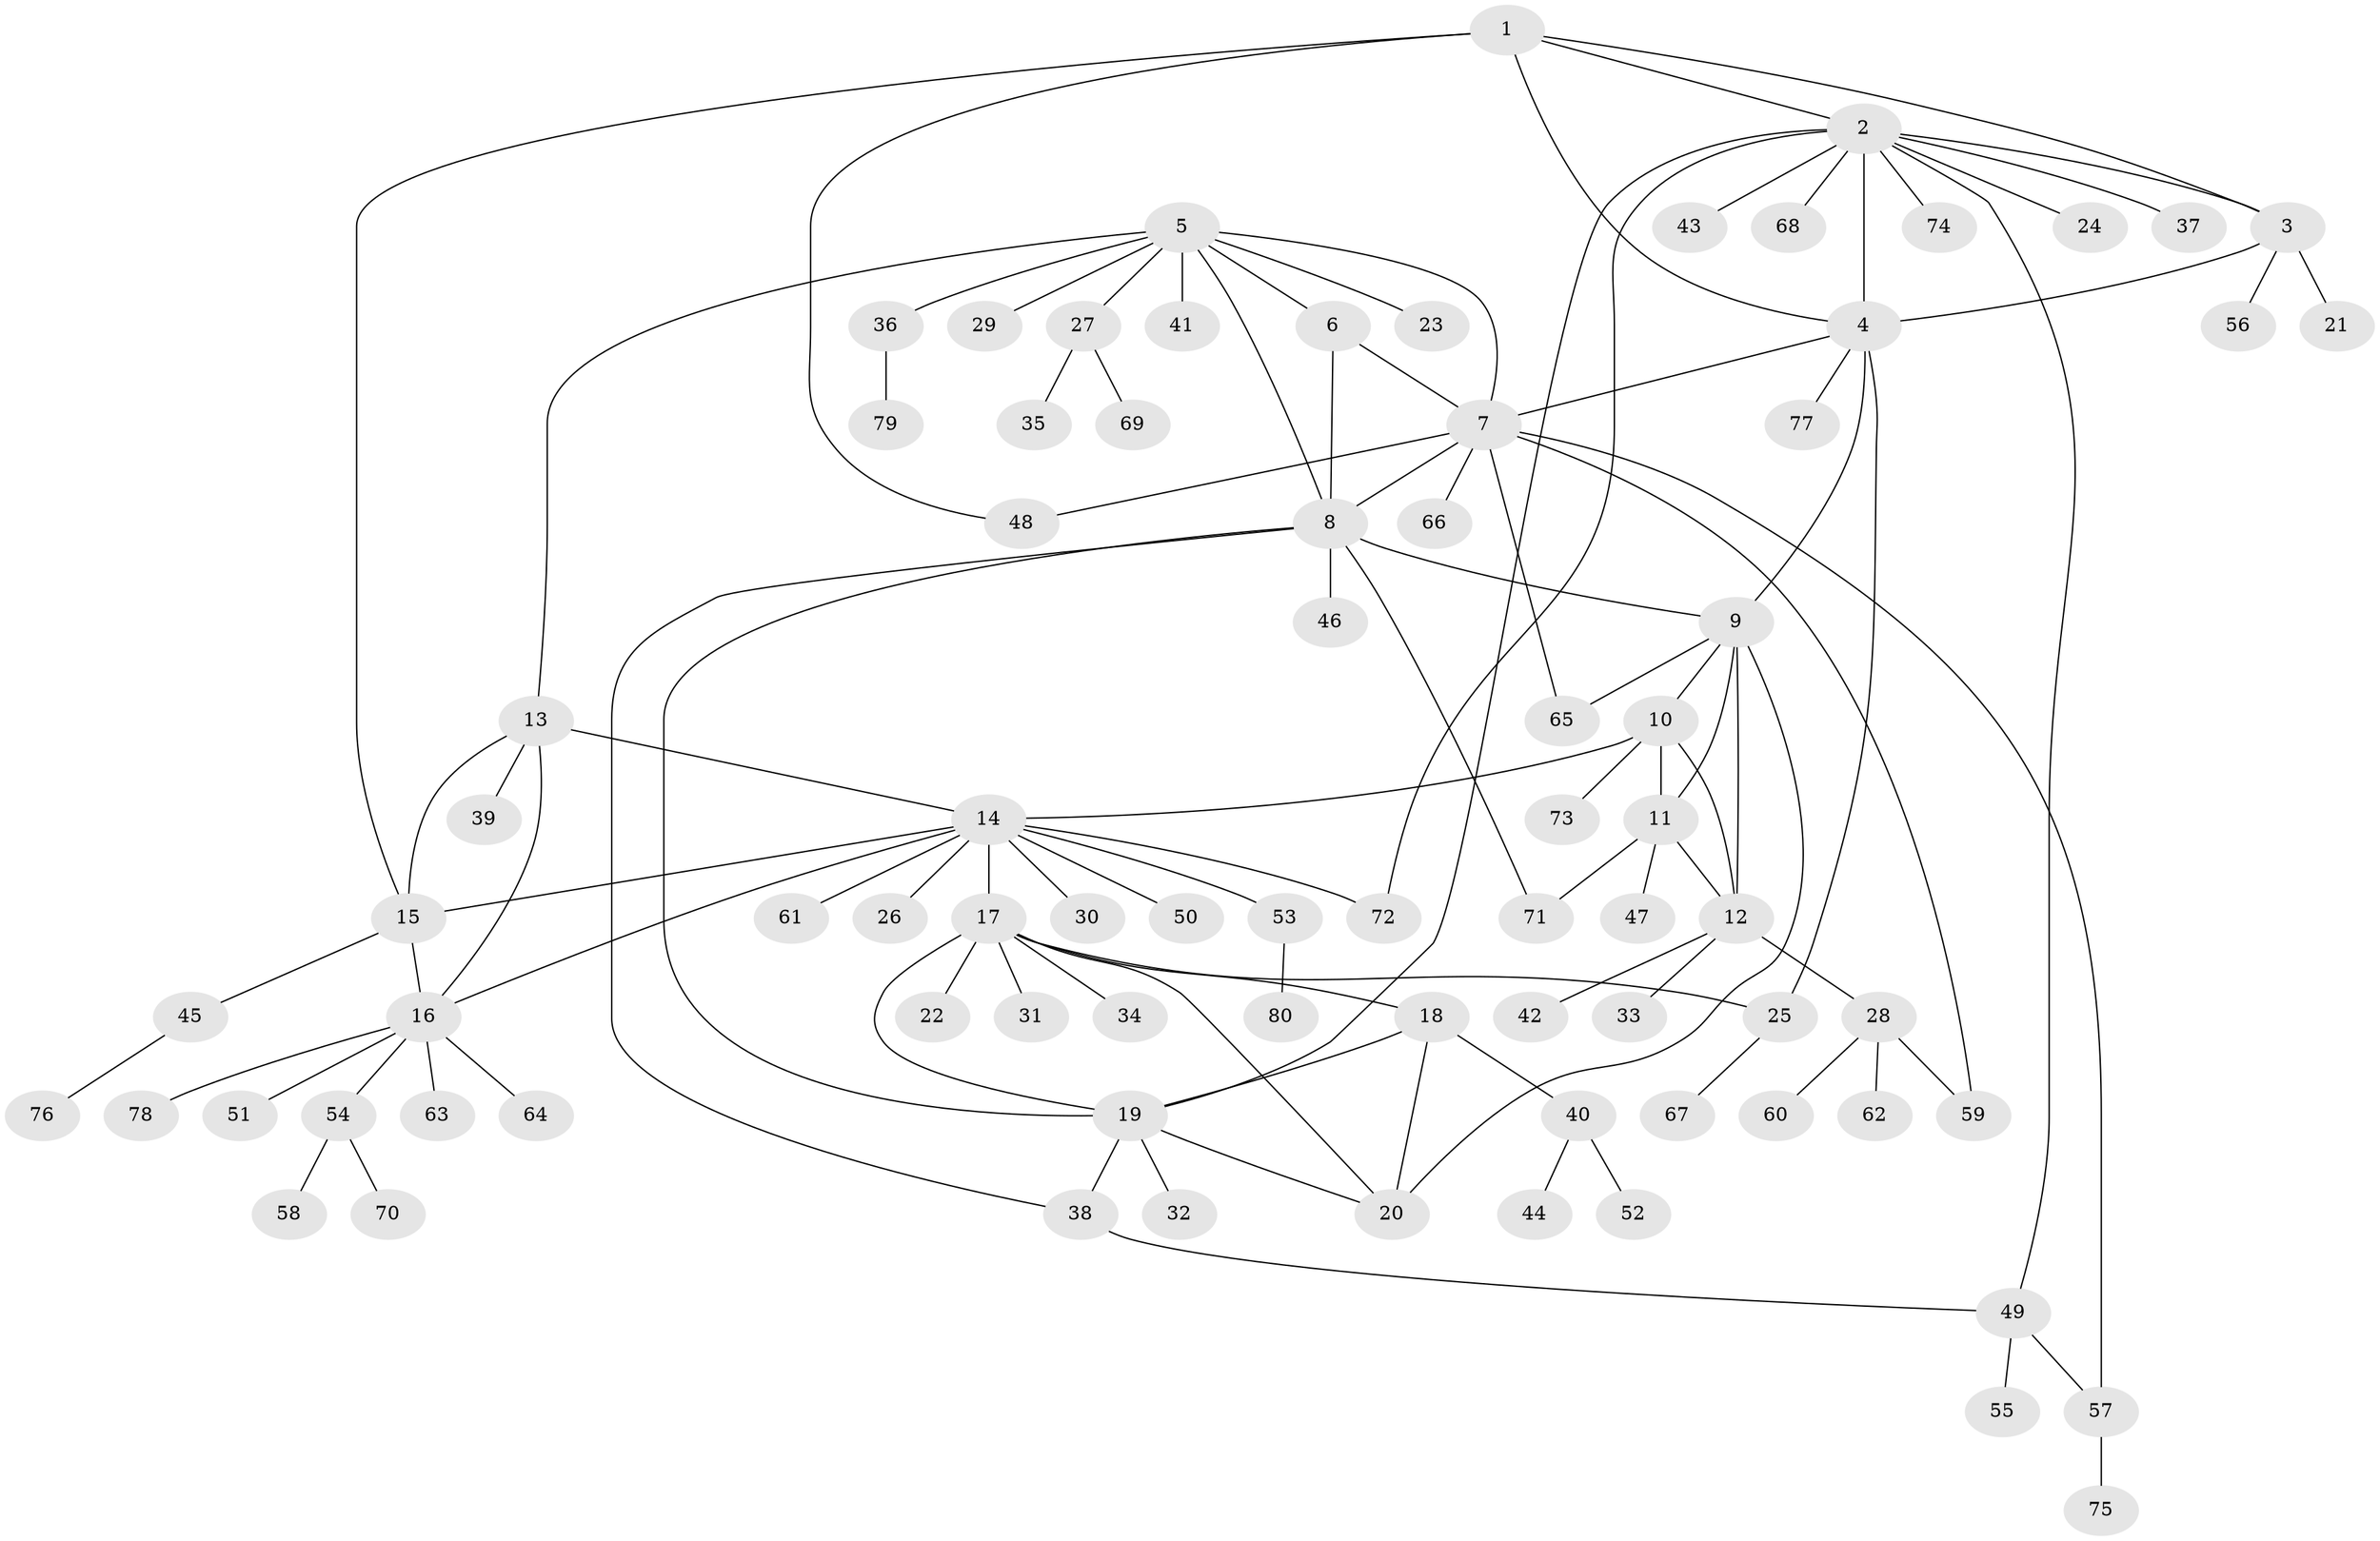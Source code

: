 // Generated by graph-tools (version 1.1) at 2025/16/03/09/25 04:16:08]
// undirected, 80 vertices, 109 edges
graph export_dot {
graph [start="1"]
  node [color=gray90,style=filled];
  1;
  2;
  3;
  4;
  5;
  6;
  7;
  8;
  9;
  10;
  11;
  12;
  13;
  14;
  15;
  16;
  17;
  18;
  19;
  20;
  21;
  22;
  23;
  24;
  25;
  26;
  27;
  28;
  29;
  30;
  31;
  32;
  33;
  34;
  35;
  36;
  37;
  38;
  39;
  40;
  41;
  42;
  43;
  44;
  45;
  46;
  47;
  48;
  49;
  50;
  51;
  52;
  53;
  54;
  55;
  56;
  57;
  58;
  59;
  60;
  61;
  62;
  63;
  64;
  65;
  66;
  67;
  68;
  69;
  70;
  71;
  72;
  73;
  74;
  75;
  76;
  77;
  78;
  79;
  80;
  1 -- 2;
  1 -- 3;
  1 -- 4;
  1 -- 15;
  1 -- 48;
  2 -- 3;
  2 -- 4;
  2 -- 19;
  2 -- 24;
  2 -- 37;
  2 -- 43;
  2 -- 49;
  2 -- 68;
  2 -- 72;
  2 -- 74;
  3 -- 4;
  3 -- 21;
  3 -- 56;
  4 -- 7;
  4 -- 9;
  4 -- 25;
  4 -- 77;
  5 -- 6;
  5 -- 7;
  5 -- 8;
  5 -- 13;
  5 -- 23;
  5 -- 27;
  5 -- 29;
  5 -- 36;
  5 -- 41;
  6 -- 7;
  6 -- 8;
  7 -- 8;
  7 -- 48;
  7 -- 57;
  7 -- 59;
  7 -- 65;
  7 -- 66;
  8 -- 9;
  8 -- 19;
  8 -- 38;
  8 -- 46;
  8 -- 71;
  9 -- 10;
  9 -- 11;
  9 -- 12;
  9 -- 20;
  9 -- 65;
  10 -- 11;
  10 -- 12;
  10 -- 14;
  10 -- 73;
  11 -- 12;
  11 -- 47;
  11 -- 71;
  12 -- 28;
  12 -- 33;
  12 -- 42;
  13 -- 14;
  13 -- 15;
  13 -- 16;
  13 -- 39;
  14 -- 15;
  14 -- 16;
  14 -- 17;
  14 -- 26;
  14 -- 30;
  14 -- 50;
  14 -- 53;
  14 -- 61;
  14 -- 72;
  15 -- 16;
  15 -- 45;
  16 -- 51;
  16 -- 54;
  16 -- 63;
  16 -- 64;
  16 -- 78;
  17 -- 18;
  17 -- 19;
  17 -- 20;
  17 -- 22;
  17 -- 25;
  17 -- 31;
  17 -- 34;
  18 -- 19;
  18 -- 20;
  18 -- 40;
  19 -- 20;
  19 -- 32;
  19 -- 38;
  25 -- 67;
  27 -- 35;
  27 -- 69;
  28 -- 59;
  28 -- 60;
  28 -- 62;
  36 -- 79;
  38 -- 49;
  40 -- 44;
  40 -- 52;
  45 -- 76;
  49 -- 55;
  49 -- 57;
  53 -- 80;
  54 -- 58;
  54 -- 70;
  57 -- 75;
}
